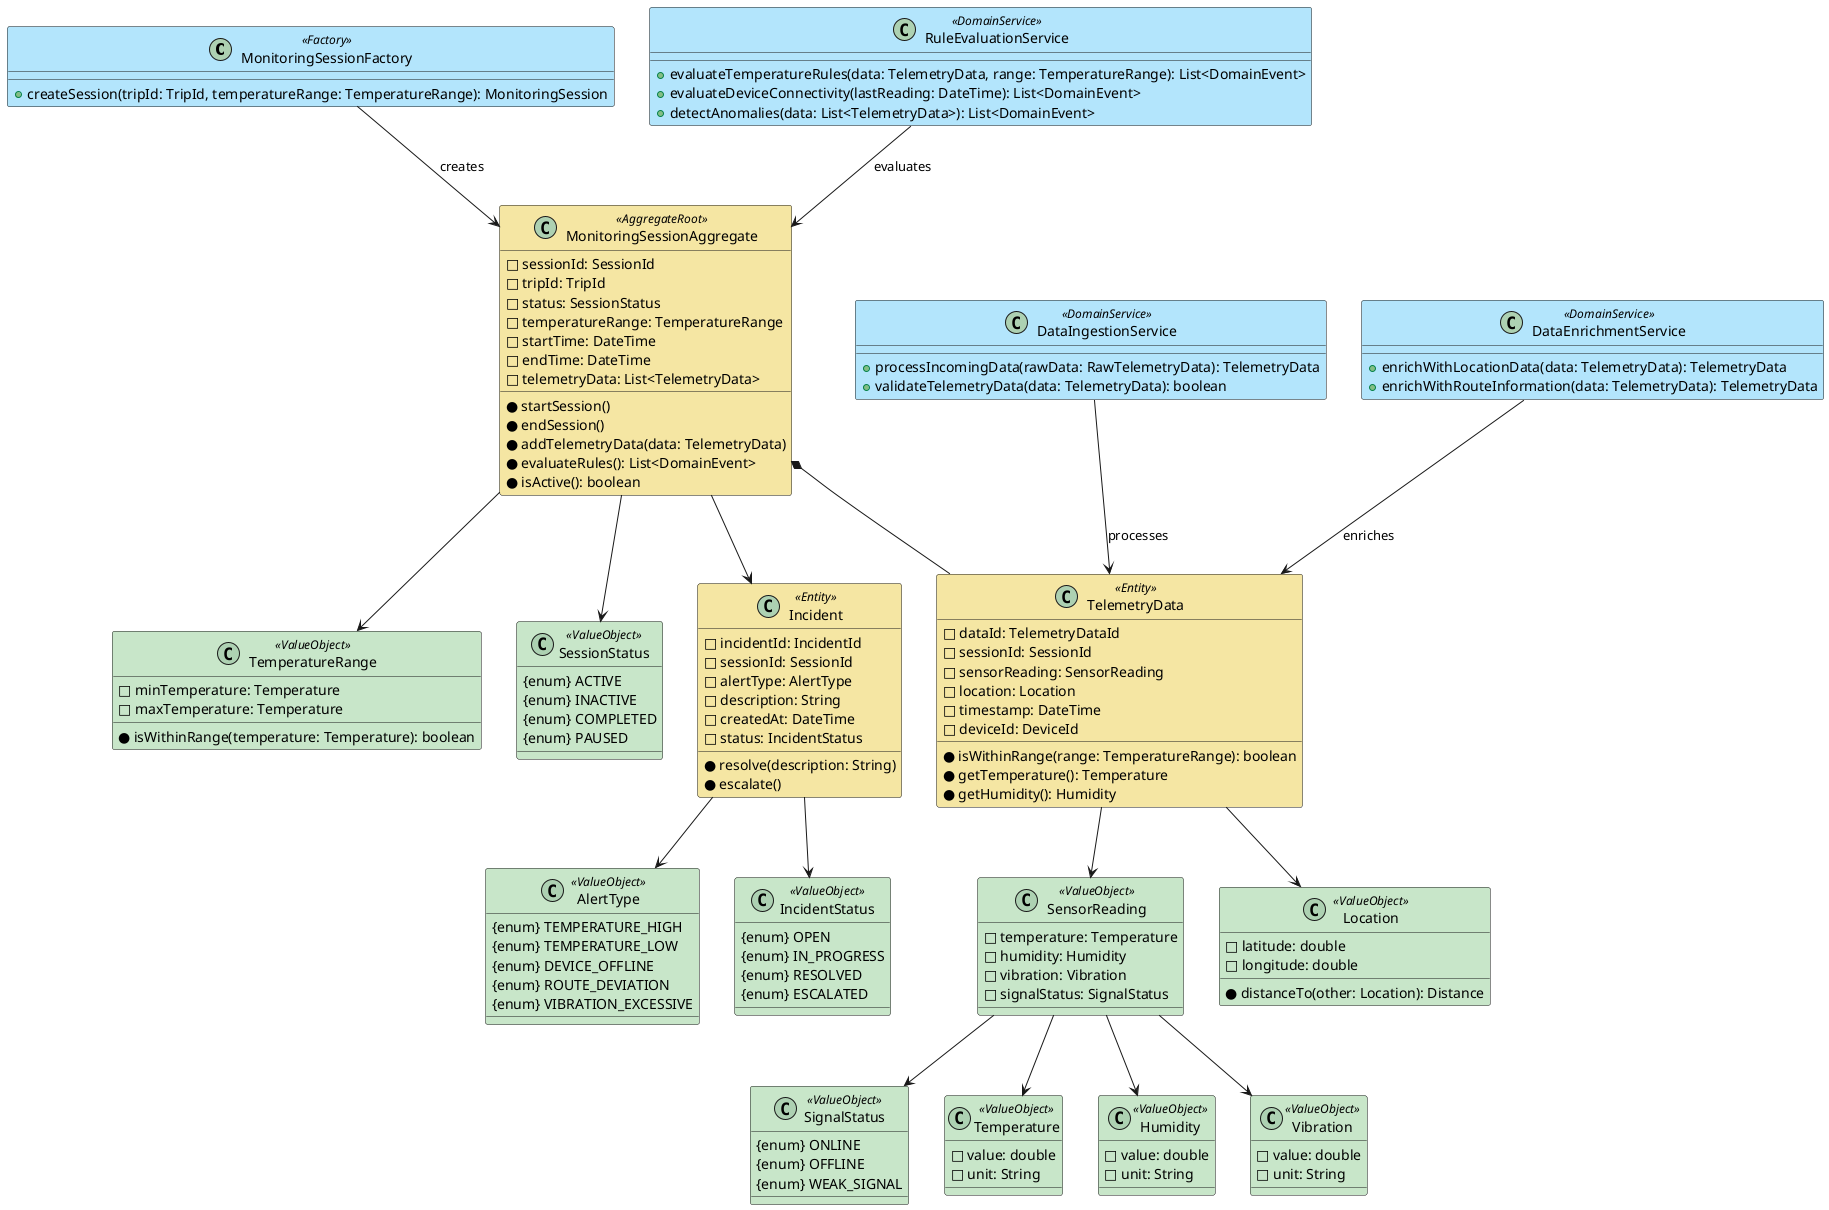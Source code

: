 @startuml
!define ENTITY_COLOR #F5E6A3
!define VALUE_OBJECT_COLOR #C8E6C9
!define AGGREGATE_COLOR #F5E6A3
!define SERVICE_COLOR #B3E5FC
!define REPOSITORY_COLOR #E1E1E1
!define FACTORY_COLOR #B3E5FC

' Domain Services
class MonitoringSessionFactory <<Factory>> #B3E5FC {
    + createSession(tripId: TripId, temperatureRange: TemperatureRange): MonitoringSession
}

class DataIngestionService <<DomainService>> #B3E5FC {
    + processIncomingData(rawData: RawTelemetryData): TelemetryData
    + validateTelemetryData(data: TelemetryData): boolean
}

class RuleEvaluationService <<DomainService>> #B3E5FC {
    + evaluateTemperatureRules(data: TelemetryData, range: TemperatureRange): List<DomainEvent>
    + evaluateDeviceConnectivity(lastReading: DateTime): List<DomainEvent>
    + detectAnomalies(data: List<TelemetryData>): List<DomainEvent>
}

class DataEnrichmentService <<DomainService>> #B3E5FC {
    + enrichWithLocationData(data: TelemetryData): TelemetryData
    + enrichWithRouteInformation(data: TelemetryData): TelemetryData
}

' Aggregate Root
class MonitoringSessionAggregate <<AggregateRoot>> #F5E6A3 {
    □ sessionId: SessionId
    □ tripId: TripId
    □ status: SessionStatus
    □ temperatureRange: TemperatureRange
    □ startTime: DateTime
    □ endTime: DateTime
    □ telemetryData: List<TelemetryData>
    
    ● startSession()
    ● endSession()
    ● addTelemetryData(data: TelemetryData)
    ● evaluateRules(): List<DomainEvent>
    ● isActive(): boolean
}

' Entities
class TelemetryData <<Entity>> #F5E6A3 {
    □ dataId: TelemetryDataId
    □ sessionId: SessionId
    □ sensorReading: SensorReading
    □ location: Location
    □ timestamp: DateTime
    □ deviceId: DeviceId
    
    ● isWithinRange(range: TemperatureRange): boolean
    ● getTemperature(): Temperature
    ● getHumidity(): Humidity
}

class Incident <<Entity>> #F5E6A3 {
    □ incidentId: IncidentId
    □ sessionId: SessionId
    □ alertType: AlertType
    □ description: String
    □ createdAt: DateTime
    □ status: IncidentStatus
    
    ● resolve(description: String)
    ● escalate()
}

' Value Objects
class SensorReading <<ValueObject>> #C8E6C9 {
    □ temperature: Temperature
    □ humidity: Humidity
    □ vibration: Vibration
    □ signalStatus: SignalStatus
}

class TemperatureRange <<ValueObject>> #C8E6C9 {
    □ minTemperature: Temperature
    □ maxTemperature: Temperature
    
    ● isWithinRange(temperature: Temperature): boolean
}

class Location <<ValueObject>> #C8E6C9 {
    □ latitude: double
    □ longitude: double
    
    ● distanceTo(other: Location): Distance
}

class SessionStatus <<ValueObject>> #C8E6C9 {
    {enum} ACTIVE
    {enum} INACTIVE
    {enum} COMPLETED
    {enum} PAUSED
}

class SignalStatus <<ValueObject>> #C8E6C9 {
    {enum} ONLINE
    {enum} OFFLINE
    {enum} WEAK_SIGNAL
}

class AlertType <<ValueObject>> #C8E6C9 {
    {enum} TEMPERATURE_HIGH
    {enum} TEMPERATURE_LOW
    {enum} DEVICE_OFFLINE
    {enum} ROUTE_DEVIATION
    {enum} VIBRATION_EXCESSIVE
}

class IncidentStatus <<ValueObject>> #C8E6C9 {
    {enum} OPEN
    {enum} IN_PROGRESS
    {enum} RESOLVED
    {enum} ESCALATED
}

class Temperature <<ValueObject>> #C8E6C9 {
    □ value: double
    □ unit: String
}

class Humidity <<ValueObject>> #C8E6C9 {
    □ value: double
    □ unit: String
}

class Vibration <<ValueObject>> #C8E6C9 {
    □ value: double
    □ unit: String
}

' Relationships
MonitoringSessionFactory --> MonitoringSessionAggregate : creates
DataIngestionService --> TelemetryData : processes
RuleEvaluationService --> MonitoringSessionAggregate : evaluates
DataEnrichmentService --> TelemetryData : enriches

MonitoringSessionAggregate *-- TelemetryData
MonitoringSessionAggregate --> TemperatureRange
MonitoringSessionAggregate --> SessionStatus
MonitoringSessionAggregate --> Incident

TelemetryData --> SensorReading
TelemetryData --> Location
SensorReading --> Temperature
SensorReading --> Humidity  
SensorReading --> Vibration
SensorReading --> SignalStatus

Incident --> AlertType
Incident --> IncidentStatus

@enduml
